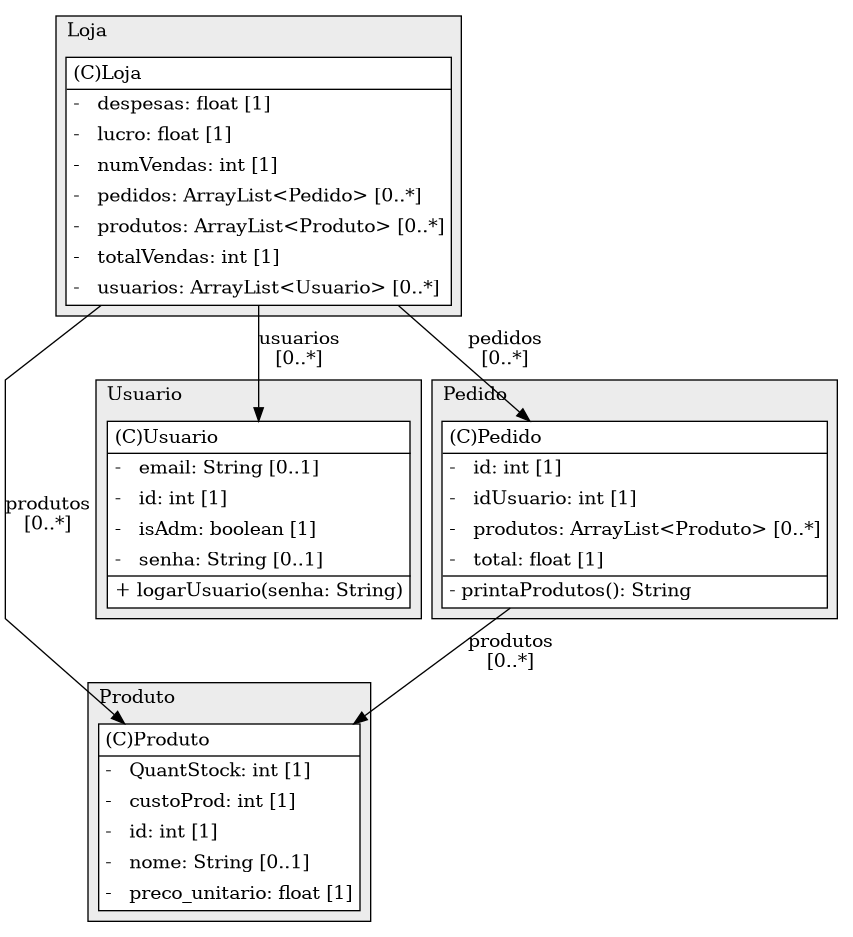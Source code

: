 @startuml

/' diagram meta data start
config=StructureConfiguration;
{
  "projectClassification": {
    "searchMode": "OpenProject", // OpenProject, AllProjects
    "includedProjects": "",
    "pathEndKeywords": "*.impl",
    "isClientPath": "",
    "isClientName": "",
    "isTestPath": "",
    "isTestName": "",
    "isMappingPath": "",
    "isMappingName": "",
    "isDataAccessPath": "",
    "isDataAccessName": "",
    "isDataStructurePath": "",
    "isDataStructureName": "",
    "isInterfaceStructuresPath": "",
    "isInterfaceStructuresName": "",
    "isEntryPointPath": "",
    "isEntryPointName": "",
    "treatFinalFieldsAsMandatory": false
  },
  "graphRestriction": {
    "classPackageExcludeFilter": "",
    "classPackageIncludeFilter": "",
    "classNameExcludeFilter": "",
    "classNameIncludeFilter": "",
    "methodNameExcludeFilter": "",
    "methodNameIncludeFilter": "",
    "removeByInheritance": "", // inheritance/annotation based filtering is done in a second step
    "removeByAnnotation": "",
    "removeByClassPackage": "", // cleanup the graph after inheritance/annotation based filtering is done
    "removeByClassName": "",
    "cutMappings": false,
    "cutEnum": true,
    "cutTests": true,
    "cutClient": true,
    "cutDataAccess": false,
    "cutInterfaceStructures": false,
    "cutDataStructures": false,
    "cutGetterAndSetter": true,
    "cutConstructors": true
  },
  "graphTraversal": {
    "forwardDepth": 6,
    "backwardDepth": 6,
    "classPackageExcludeFilter": "",
    "classPackageIncludeFilter": "",
    "classNameExcludeFilter": "",
    "classNameIncludeFilter": "",
    "methodNameExcludeFilter": "",
    "methodNameIncludeFilter": "",
    "hideMappings": false,
    "hideDataStructures": false,
    "hidePrivateMethods": true,
    "hideInterfaceCalls": true, // indirection: implementation -> interface (is hidden) -> implementation
    "onlyShowApplicationEntryPoints": false, // root node is included
    "useMethodCallsForStructureDiagram": "ForwardOnly" // ForwardOnly, BothDirections, No
  },
  "details": {
    "aggregation": "GroupByClass", // ByClass, GroupByClass, None
    "showClassGenericTypes": true,
    "showMethods": true,
    "showMethodParameterNames": true,
    "showMethodParameterTypes": true,
    "showMethodReturnType": true,
    "showPackageLevels": 2,
    "showDetailedClassStructure": true
  },
  "rootClass": "Loja",
  "extensionCallbackMethod": "" // qualified.class.name#methodName - signature: public static String method(String)
}
diagram meta data end '/



digraph g {
    rankdir="TB"
    splines=polyline
    

'nodes 
subgraph cluster_1355179737 { 
   	label=Produto
	labeljust=l
	fillcolor="#ececec"
	style=filled
   
   Produto1355179737[
	label=<<TABLE BORDER="1" CELLBORDER="0" CELLPADDING="4" CELLSPACING="0">
<TR><TD ALIGN="LEFT" >(C)Produto</TD></TR>
<HR/>
<TR><TD ALIGN="LEFT" >-   QuantStock: int [1]</TD></TR>
<TR><TD ALIGN="LEFT" >-   custoProd: int [1]</TD></TR>
<TR><TD ALIGN="LEFT" >-   id: int [1]</TD></TR>
<TR><TD ALIGN="LEFT" >-   nome: String [0..1]</TD></TR>
<TR><TD ALIGN="LEFT" >-   preco_unitario: float [1]</TD></TR>
</TABLE>>
	style=filled
	margin=0
	shape=plaintext
	fillcolor="#FFFFFF"
];
} 

subgraph cluster_1531808526 { 
   	label=Usuario
	labeljust=l
	fillcolor="#ececec"
	style=filled
   
   Usuario1531808526[
	label=<<TABLE BORDER="1" CELLBORDER="0" CELLPADDING="4" CELLSPACING="0">
<TR><TD ALIGN="LEFT" >(C)Usuario</TD></TR>
<HR/>
<TR><TD ALIGN="LEFT" >-   email: String [0..1]</TD></TR>
<TR><TD ALIGN="LEFT" >-   id: int [1]</TD></TR>
<TR><TD ALIGN="LEFT" >-   isAdm: boolean [1]</TD></TR>
<TR><TD ALIGN="LEFT" >-   senha: String [0..1]</TD></TR>
<HR/>
<TR><TD ALIGN="LEFT" >+ logarUsuario(senha: String)</TD></TR>
</TABLE>>
	style=filled
	margin=0
	shape=plaintext
	fillcolor="#FFFFFF"
];
} 

subgraph cluster_1908276379 { 
   	label=Pedido
	labeljust=l
	fillcolor="#ececec"
	style=filled
   
   Pedido1908276379[
	label=<<TABLE BORDER="1" CELLBORDER="0" CELLPADDING="4" CELLSPACING="0">
<TR><TD ALIGN="LEFT" >(C)Pedido</TD></TR>
<HR/>
<TR><TD ALIGN="LEFT" >-   id: int [1]</TD></TR>
<TR><TD ALIGN="LEFT" >-   idUsuario: int [1]</TD></TR>
<TR><TD ALIGN="LEFT" >-   produtos: ArrayList&lt;Produto&gt; [0..*]</TD></TR>
<TR><TD ALIGN="LEFT" >-   total: float [1]</TD></TR>
<HR/>
<TR><TD ALIGN="LEFT" >- printaProdutos(): String</TD></TR>
</TABLE>>
	style=filled
	margin=0
	shape=plaintext
	fillcolor="#FFFFFF"
];
} 

subgraph cluster_2374170 { 
   	label=Loja
	labeljust=l
	fillcolor="#ececec"
	style=filled
   
   Loja2374170[
	label=<<TABLE BORDER="1" CELLBORDER="0" CELLPADDING="4" CELLSPACING="0">
<TR><TD ALIGN="LEFT" >(C)Loja</TD></TR>
<HR/>
<TR><TD ALIGN="LEFT" >-   despesas: float [1]</TD></TR>
<TR><TD ALIGN="LEFT" >-   lucro: float [1]</TD></TR>
<TR><TD ALIGN="LEFT" >-   numVendas: int [1]</TD></TR>
<TR><TD ALIGN="LEFT" >-   pedidos: ArrayList&lt;Pedido&gt; [0..*]</TD></TR>
<TR><TD ALIGN="LEFT" >-   produtos: ArrayList&lt;Produto&gt; [0..*]</TD></TR>
<TR><TD ALIGN="LEFT" >-   totalVendas: int [1]</TD></TR>
<TR><TD ALIGN="LEFT" >-   usuarios: ArrayList&lt;Usuario&gt; [0..*]</TD></TR>
</TABLE>>
	style=filled
	margin=0
	shape=plaintext
	fillcolor="#FFFFFF"
];
} 

'edges    
Loja2374170 -> Pedido1908276379[label="pedidos
[0..*]"];
Loja2374170 -> Produto1355179737[label="produtos
[0..*]"];
Loja2374170 -> Usuario1531808526[label="usuarios
[0..*]"];
Pedido1908276379 -> Produto1355179737[label="produtos
[0..*]"];
    
}
@enduml